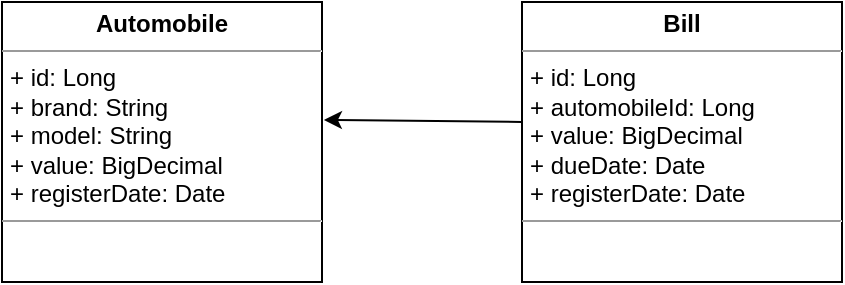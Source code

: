 <mxfile version="13.10.4" type="device"><diagram id="mINQeASVzwzueiMIP4gL" name="Page-2"><mxGraphModel dx="1426" dy="842" grid="1" gridSize="10" guides="1" tooltips="1" connect="1" arrows="1" fold="1" page="1" pageScale="1" pageWidth="850" pageHeight="1100" math="0" shadow="0"><root><mxCell id="KJnXgGylJc5pIRwhpMWu-0"/><mxCell id="KJnXgGylJc5pIRwhpMWu-1" parent="KJnXgGylJc5pIRwhpMWu-0"/><mxCell id="icS9HHJwUW15tM3ydAlT-4" value="&lt;p style=&quot;margin: 0px ; margin-top: 4px ; text-align: center&quot;&gt;&lt;b&gt;Automobile&lt;/b&gt;&lt;/p&gt;&lt;hr size=&quot;1&quot;&gt;&lt;p style=&quot;margin: 0px ; margin-left: 4px&quot;&gt;+ id: Long&lt;/p&gt;&lt;p style=&quot;margin: 0px ; margin-left: 4px&quot;&gt;+ brand: String&lt;/p&gt;&lt;p style=&quot;margin: 0px ; margin-left: 4px&quot;&gt;+ model: String&lt;/p&gt;&lt;p style=&quot;margin: 0px ; margin-left: 4px&quot;&gt;+ value: BigDecimal&lt;/p&gt;&lt;p style=&quot;margin: 0px ; margin-left: 4px&quot;&gt;+ registerDate: Date&lt;/p&gt;&lt;hr size=&quot;1&quot;&gt;&lt;p style=&quot;margin: 0px ; margin-left: 4px&quot;&gt;&lt;br&gt;&lt;/p&gt;" style="verticalAlign=top;align=left;overflow=fill;fontSize=12;fontFamily=Helvetica;html=1;" parent="KJnXgGylJc5pIRwhpMWu-1" vertex="1"><mxGeometry x="60" y="60" width="160" height="140" as="geometry"/></mxCell><mxCell id="icS9HHJwUW15tM3ydAlT-6" value="&lt;p style=&quot;margin: 0px ; margin-top: 4px ; text-align: center&quot;&gt;&lt;b&gt;Bill&lt;/b&gt;&lt;/p&gt;&lt;hr size=&quot;1&quot;&gt;&lt;p style=&quot;margin: 0px ; margin-left: 4px&quot;&gt;+ id: Long&lt;/p&gt;&lt;p style=&quot;margin: 0px ; margin-left: 4px&quot;&gt;+ automobileId: Long&lt;/p&gt;&lt;p style=&quot;margin: 0px ; margin-left: 4px&quot;&gt;+ value: BigDecimal&lt;/p&gt;&lt;p style=&quot;margin: 0px ; margin-left: 4px&quot;&gt;+ dueDate: Date&lt;br&gt;&lt;/p&gt;&lt;p style=&quot;margin: 0px ; margin-left: 4px&quot;&gt;+ registerDate: Date&lt;/p&gt;&lt;hr size=&quot;1&quot;&gt;&lt;p style=&quot;margin: 0px ; margin-left: 4px&quot;&gt;&lt;br&gt;&lt;/p&gt;" style="verticalAlign=top;align=left;overflow=fill;fontSize=12;fontFamily=Helvetica;html=1;" parent="KJnXgGylJc5pIRwhpMWu-1" vertex="1"><mxGeometry x="320" y="60" width="160" height="140" as="geometry"/></mxCell><mxCell id="-8NLeTzcgWe_W9oEHQG4-2" value="" style="endArrow=classic;html=1;entryX=1.006;entryY=0.421;entryDx=0;entryDy=0;entryPerimeter=0;" edge="1" parent="KJnXgGylJc5pIRwhpMWu-1" target="icS9HHJwUW15tM3ydAlT-4"><mxGeometry width="50" height="50" relative="1" as="geometry"><mxPoint x="320" y="120" as="sourcePoint"/><mxPoint x="230" y="120" as="targetPoint"/></mxGeometry></mxCell></root></mxGraphModel></diagram></mxfile>